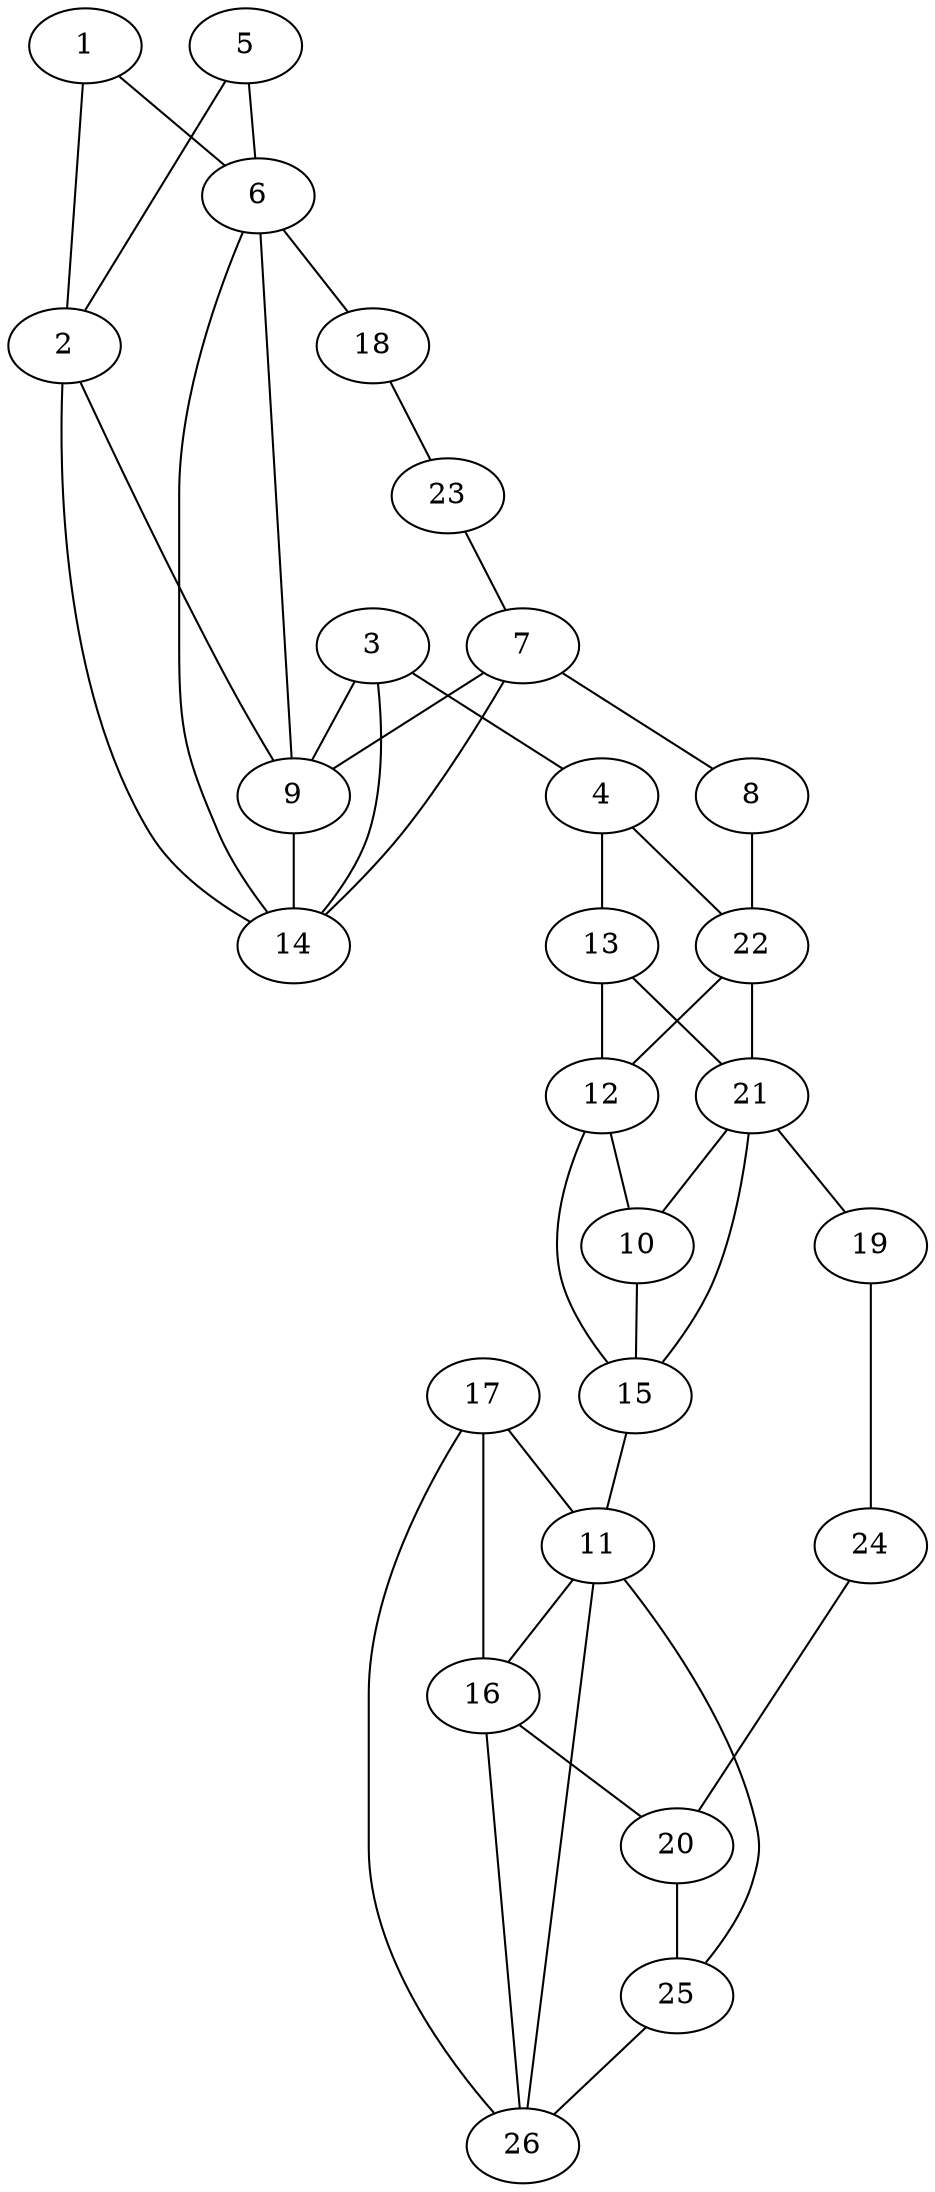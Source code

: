 graph pdb1r3m {
	1	 [aaLength=11,
		sequence=SAAAKFERQHM,
		type=0];
	2	 [aaLength=10,
		sequence=NYCNLMMCCR,
		type=0];
	1 -- 2	 [distance0="23.95922",
		frequency=1,
		type0=1];
	6	 [aaLength=10,
		sequence=NYCNLMMCCR,
		type=0];
	1 -- 6	 [distance0="25.09921",
		frequency=1,
		type0=2];
	9	 [aaLength=5,
		sequence=VNTFV,
		type=1];
	2 -- 9	 [distance0="19.90067",
		distance1="9.0",
		frequency=2,
		type0=2,
		type1=4];
	14	 [aaLength=5,
		sequence=VNTFV,
		type=1];
	2 -- 14	 [distance0="19.90067",
		frequency=1,
		type0=3];
	3	 [aaLength=7,
		sequence=SLADVKA,
		type=0];
	4	 [aaLength=4,
		sequence=VCSQ,
		type=0];
	3 -- 4	 [distance0="9.237225",
		distance1="0.0",
		frequency=2,
		type0=1,
		type1=5];
	3 -- 9	 [distance0="19.39156",
		frequency=1,
		type0=2];
	3 -- 14	 [distance0="19.39156",
		frequency=1,
		type0=3];
	13	 [aaLength=3,
		sequence=KKV,
		type=1];
	4 -- 13	 [distance0="20.57873",
		distance1="0.0",
		frequency=2,
		type0=2,
		type1=5];
	22	 [aaLength=3,
		sequence=KKV,
		type=1];
	4 -- 22	 [distance0="20.57873",
		frequency=1,
		type0=3];
	5	 [aaLength=11,
		sequence=SAAAKFERQHM,
		type=0];
	5 -- 2	 [distance0="27.77268",
		frequency=1,
		type0=2];
	5 -- 6	 [distance0="27.37754",
		distance1="10.0",
		frequency=2,
		type0=1,
		type1=4];
	6 -- 9	 [distance0="19.98605",
		frequency=1,
		type0=2];
	6 -- 14	 [distance0="19.98605",
		frequency=1,
		type0=3];
	18	 [aaLength=5,
		sequence=VNTFV,
		type=1];
	6 -- 18	 [distance0="9.0",
		frequency=1,
		type0=4];
	7	 [aaLength=7,
		sequence=SLADVKA,
		type=0];
	8	 [aaLength=4,
		sequence=VCSQ,
		type=0];
	7 -- 8	 [distance0="11.16453",
		distance1="0.0",
		frequency=2,
		type0=1,
		type1=5];
	7 -- 9	 [distance0="26.94829",
		frequency=1,
		type0=2];
	7 -- 14	 [distance0="26.94829",
		frequency=1,
		type0=3];
	8 -- 22	 [distance0="0.0",
		frequency=1,
		type0=5];
	9 -- 14	 [distance0="0.0",
		frequency=1,
		type0=5];
	10	 [aaLength=8,
		sequence=MRITDCRE,
		type=1];
	15	 [aaLength=8,
		sequence=MRITDCRE,
		type=1];
	10 -- 15	 [distance0="0.0",
		frequency=1,
		type0=5];
	11	 [aaLength=15,
		sequence=YKTTQVEKHIIVACG,
		type=1];
	16	 [aaLength=15,
		sequence=YKTTQVEKHIIVACG,
		type=1];
	11 -- 16	 [distance0="0.0",
		distance1="0.0",
		frequency=2,
		type0=1,
		type1=5];
	12	 [aaLength=3,
		sequence=CYQ,
		type=1];
	12 -- 10	 [distance0="7.0",
		distance1="4.0",
		frequency=2,
		type0=2,
		type1=4];
	12 -- 15	 [distance0="7.0",
		frequency=1,
		type0=3];
	13 -- 12	 [distance0="11.0",
		distance1="8.0",
		frequency=2,
		type0=2,
		type1=4];
	21	 [aaLength=3,
		sequence=CYQ,
		type=1];
	13 -- 21	 [distance0="11.0",
		frequency=1,
		type0=3];
	15 -- 11	 [distance0="10.0",
		frequency=1,
		type0=4];
	20	 [aaLength=15,
		sequence=YKTTQVEKHIIVACG,
		type=1];
	16 -- 20	 [distance0="0.0",
		frequency=1,
		type0=2];
	17	 [aaLength=9,
		sequence=VPVHFDASV,
		type=1];
	17 -- 11	 [distance0="19.0",
		frequency=1,
		type0=2];
	17 -- 16	 [distance0="19.0",
		frequency=1,
		type0=3];
	26	 [aaLength=9,
		sequence=VPVHFDASV,
		type=1];
	17 -- 26	 [distance0="0.0",
		frequency=1,
		type0=1];
	23	 [aaLength=5,
		sequence=VNTFV,
		type=1];
	18 -- 23	 [distance0="0.0",
		frequency=1,
		type0=5];
	19	 [aaLength=8,
		sequence=MRITDCRE,
		type=1];
	24	 [aaLength=8,
		sequence=MRITDCRE,
		type=1];
	19 -- 24	 [distance0="0.0",
		frequency=1,
		type0=5];
	25	 [aaLength=15,
		sequence=YKTTQVEKHIIVACG,
		type=1];
	20 -- 25	 [distance0="0.0",
		distance1="0.0",
		frequency=2,
		type0=3,
		type1=5];
	21 -- 10	 [distance0="7.0",
		frequency=1,
		type0=2];
	21 -- 15	 [distance0="7.0",
		frequency=1,
		type0=3];
	21 -- 19	 [distance0="4.0",
		frequency=1,
		type0=4];
	22 -- 12	 [distance0="11.0",
		frequency=1,
		type0=2];
	22 -- 21	 [distance0="11.0",
		distance1="8.0",
		frequency=2,
		type0=3,
		type1=4];
	23 -- 7	 [distance0="2.0",
		frequency=1,
		type0=4];
	24 -- 20	 [distance0="10.0",
		frequency=1,
		type0=4];
	25 -- 11	 [distance0="0.0",
		frequency=1,
		type0=1];
	25 -- 26	 [distance0="4.0",
		frequency=1,
		type0=4];
	26 -- 11	 [distance0="19.0",
		frequency=1,
		type0=2];
	26 -- 16	 [distance0="19.0",
		frequency=1,
		type0=3];
}
